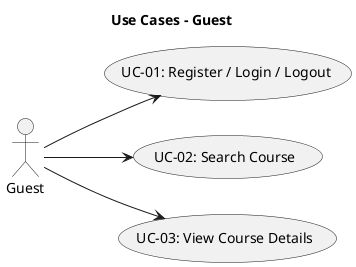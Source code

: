 @startuml
title Use Cases - Guest
left to right direction

actor Guest

Guest --> (UC-01: Register / Login / Logout)
Guest --> (UC-02: Search Course)
Guest --> (UC-03: View Course Details)

@enduml
